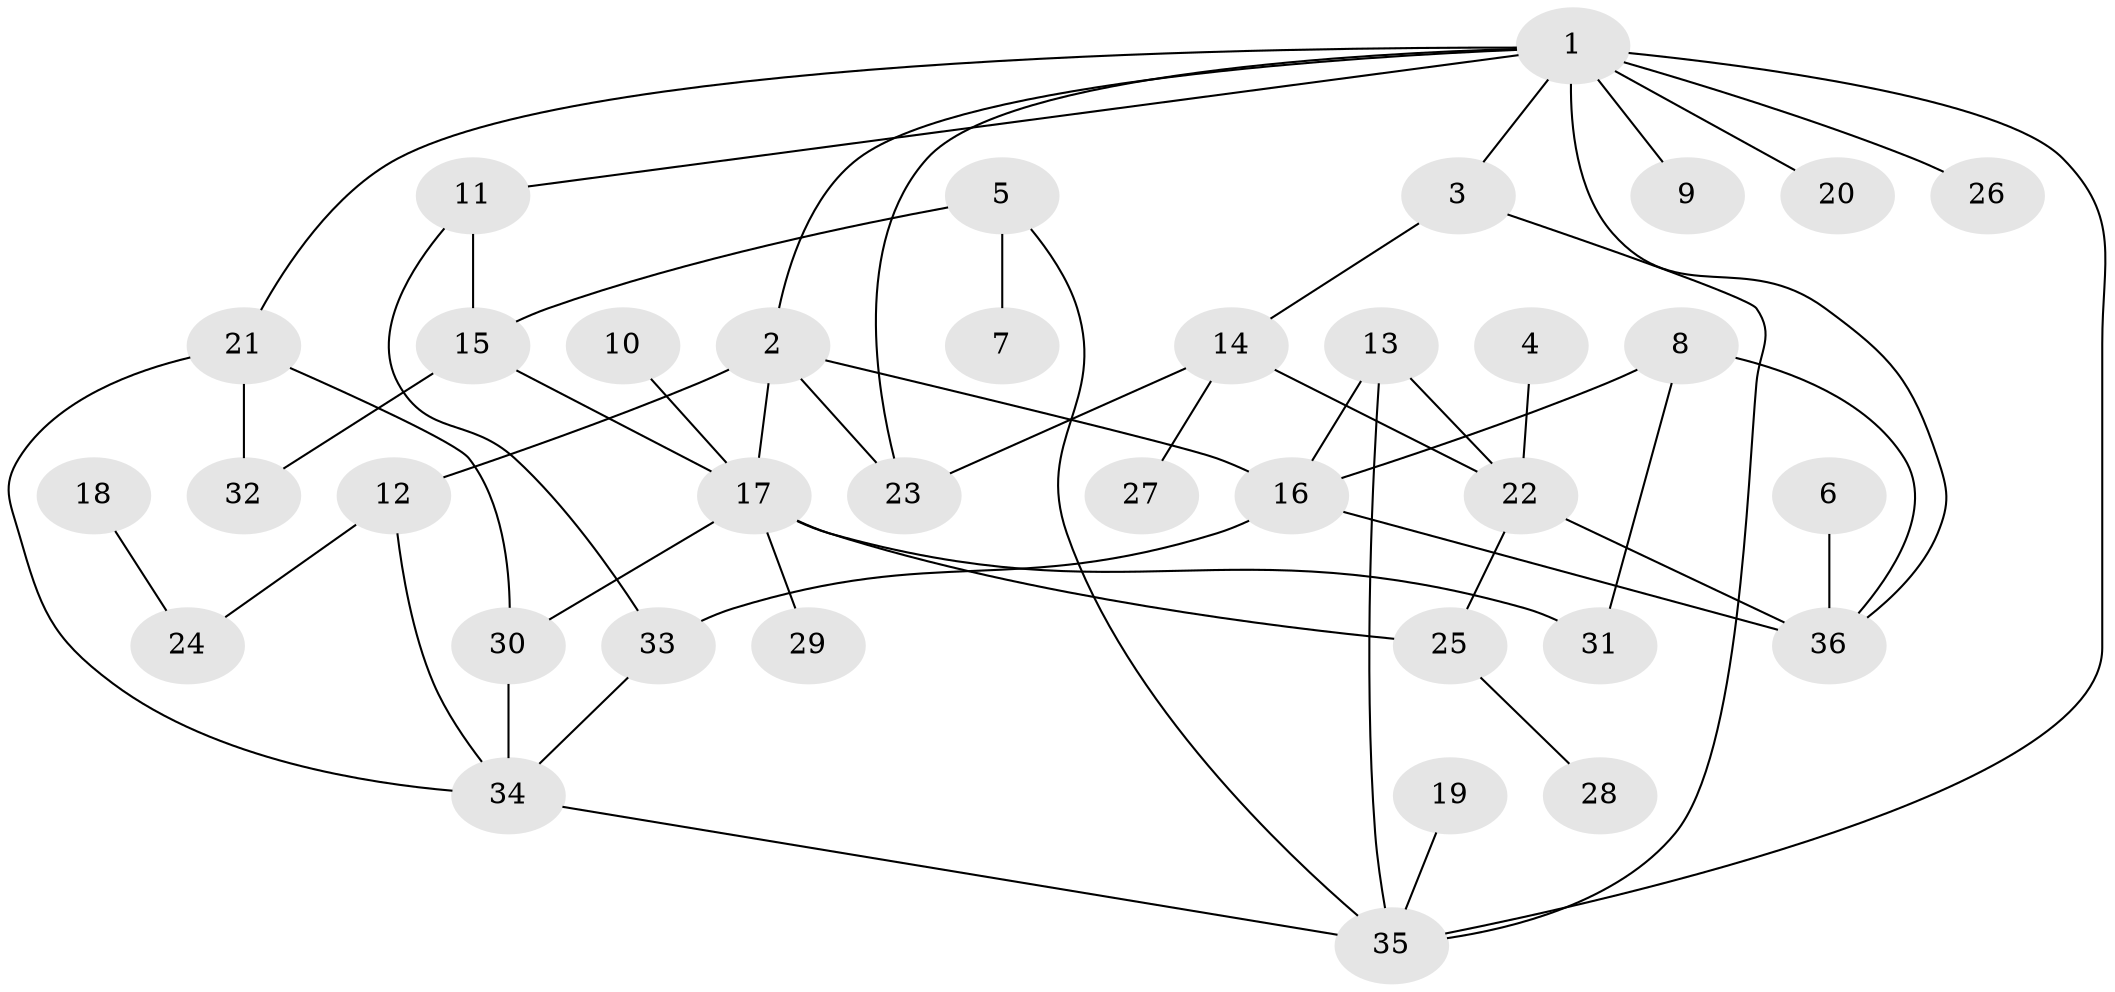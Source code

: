 // original degree distribution, {7: 0.014084507042253521, 6: 0.04225352112676056, 3: 0.2676056338028169, 5: 0.04225352112676056, 2: 0.28169014084507044, 4: 0.08450704225352113, 1: 0.2676056338028169}
// Generated by graph-tools (version 1.1) at 2025/49/03/09/25 03:49:26]
// undirected, 36 vertices, 54 edges
graph export_dot {
graph [start="1"]
  node [color=gray90,style=filled];
  1;
  2;
  3;
  4;
  5;
  6;
  7;
  8;
  9;
  10;
  11;
  12;
  13;
  14;
  15;
  16;
  17;
  18;
  19;
  20;
  21;
  22;
  23;
  24;
  25;
  26;
  27;
  28;
  29;
  30;
  31;
  32;
  33;
  34;
  35;
  36;
  1 -- 2 [weight=1.0];
  1 -- 3 [weight=1.0];
  1 -- 9 [weight=1.0];
  1 -- 11 [weight=1.0];
  1 -- 20 [weight=1.0];
  1 -- 21 [weight=1.0];
  1 -- 23 [weight=1.0];
  1 -- 26 [weight=2.0];
  1 -- 35 [weight=1.0];
  1 -- 36 [weight=1.0];
  2 -- 12 [weight=1.0];
  2 -- 16 [weight=1.0];
  2 -- 17 [weight=1.0];
  2 -- 23 [weight=1.0];
  3 -- 14 [weight=1.0];
  3 -- 35 [weight=1.0];
  4 -- 22 [weight=1.0];
  5 -- 7 [weight=1.0];
  5 -- 15 [weight=1.0];
  5 -- 35 [weight=1.0];
  6 -- 36 [weight=1.0];
  8 -- 16 [weight=1.0];
  8 -- 31 [weight=1.0];
  8 -- 36 [weight=1.0];
  10 -- 17 [weight=1.0];
  11 -- 15 [weight=1.0];
  11 -- 33 [weight=1.0];
  12 -- 24 [weight=1.0];
  12 -- 34 [weight=1.0];
  13 -- 16 [weight=1.0];
  13 -- 22 [weight=1.0];
  13 -- 35 [weight=1.0];
  14 -- 22 [weight=1.0];
  14 -- 23 [weight=1.0];
  14 -- 27 [weight=1.0];
  15 -- 17 [weight=1.0];
  15 -- 32 [weight=1.0];
  16 -- 33 [weight=1.0];
  16 -- 36 [weight=1.0];
  17 -- 25 [weight=1.0];
  17 -- 29 [weight=1.0];
  17 -- 30 [weight=1.0];
  17 -- 31 [weight=1.0];
  18 -- 24 [weight=1.0];
  19 -- 35 [weight=1.0];
  21 -- 30 [weight=1.0];
  21 -- 32 [weight=1.0];
  21 -- 34 [weight=1.0];
  22 -- 25 [weight=1.0];
  22 -- 36 [weight=1.0];
  25 -- 28 [weight=1.0];
  30 -- 34 [weight=1.0];
  33 -- 34 [weight=1.0];
  34 -- 35 [weight=1.0];
}
